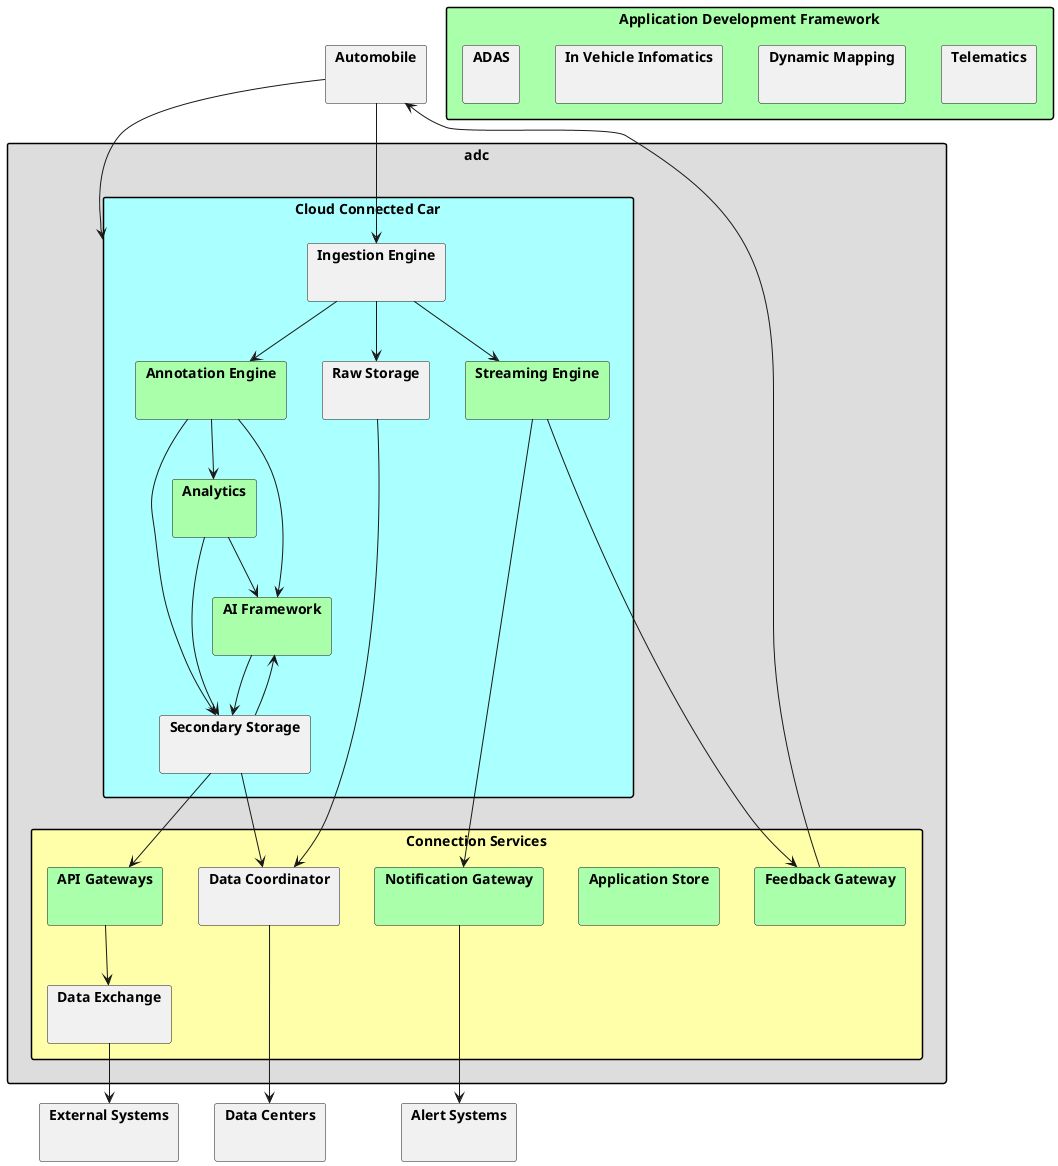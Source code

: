 @startuml

skinparam packageStyle rect
skinparam interface {
  backgroundColor black
}
package "Application Development Framework" #aaffaa {
  package "Telematics" {}
  package "Dynamic Mapping" {}
  package "In Vehicle Infomatics" {}
  package "ADAS" {}

}

top to bottom direction
package adc  #dddddd {
    package "Cloud Connected Car" #aaffff {
      package "Ingestion Engine" { }
      package "Annotation Engine" #aaffaa { }
      package "Streaming Engine" #aaffaa { }
      package "AI Framework" #aaffaa { }
      package "Raw Storage" { }
      package "Secondary Storage" { }
      package "Analytics" #aaffaa { }
    }


    package "Connection Services" #ffffaa {
      package "Notification Gateway" #aaffaa { }
      package "Application Store" #aaffaa { }
      package "API Gateways" #aaffaa { }
      package "Data Coordinator" { }
      package "Feedback Gateway" #aaffaa { }
      package "Data Exchange" { }
    }
}

package "Alert Systems" { }
package "External Systems" { }
package "Data Centers" { }
package "Automobile" { }

"Automobile" --> "Cloud Connected Car"
"Data Coordinator" ---> "Data Centers"
"Data Exchange" --> "External Systems"
"Notification Gateway" ---> "Alert Systems"
"Automobile" --> "Ingestion Engine"
"Ingestion Engine" --> "Streaming Engine"
"Streaming Engine" --> "Notification Gateway"
"Streaming Engine" --> "Feedback Gateway"
"Feedback Gateway" --> "Automobile"
"Ingestion Engine" --> "Annotation Engine"
"Annotation Engine" --> "Secondary Storage"
"Annotation Engine" --> "Analytics"
"Annotation Engine" --> "AI Framework"
"Secondary Storage" --> "AI Framework"
"AI Framework" --> "Secondary Storage"
"Ingestion Engine" --> "Raw Storage"
"API Gateways" --> "Data Exchange"
"Secondary Storage" --> "API Gateways"
"Raw Storage" --> "Data Coordinator"
"Secondary Storage" --> "Data Coordinator"
"Analytics" --> "Secondary Storage"
"Analytics" --> "AI Framework"

@enduml

